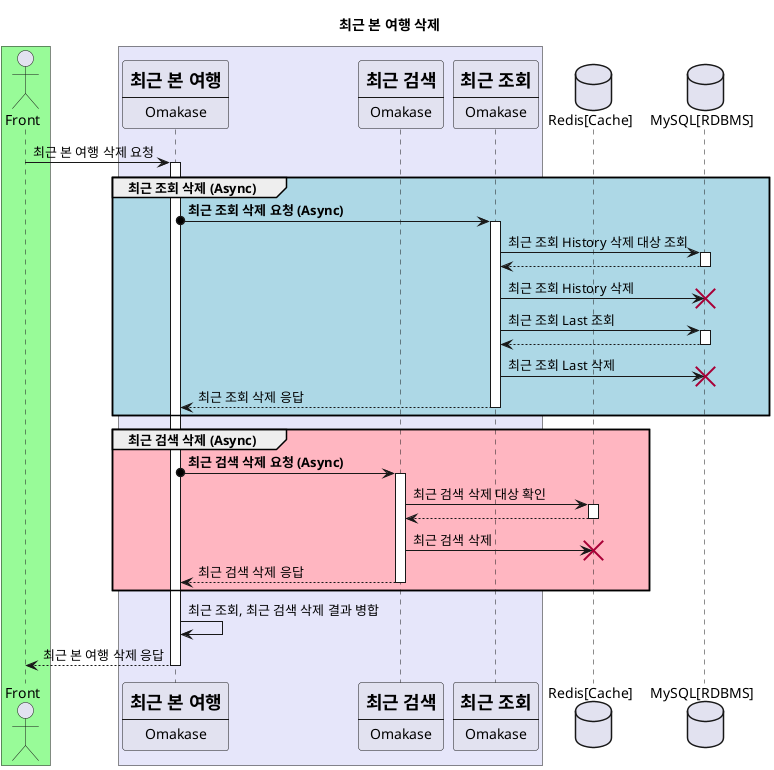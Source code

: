 @startuml

title **최근 본 여행 삭제**

box #PaleGreen
actor Front
end box
box #Lavender
participant RVT [
    =최근 본 여행
    ----
    Omakase
]
participant RS [
    =최근 검색
    ----
    Omakase
]
participant RV [
    =최근 조회
    ----
    Omakase
]
end box
database "Redis[Cache]" as Redis
database "MySQL[RDBMS]" as MySQL

Front -> RVT++: 최근 본 여행 삭제 요청

group #LightBlue 최근 조회 삭제 (Async)
    RVT o-> RV++: **최근 조회 삭제 요청 (Async)**
    RV -> MySQL++: 최근 조회 History 삭제 대상 조회
    RV <-- MySQL--
    RV -> MySQL!!: 최근 조회 History 삭제
    RV -> MySQL++: 최근 조회 Last 조회
    RV <-- MySQL--
    RV -> MySQL!!: 최근 조회 Last 삭제
    RVT <-- RV--: 최근 조회 삭제 응답
end
group #LightPink 최근 검색 삭제 (Async)
    RVT o-> RS++: **최근 검색 삭제 요청 (Async)**
    RS -> Redis++: 최근 검색 삭제 대상 확인
    RS <-- Redis--
    RS -> Redis!!: 최근 검색 삭제
    RVT <-- RS--: 최근 검색 삭제 응답
end

RVT -> RVT: 최근 조회, 최근 검색 삭제 결과 병합

Front <-- RVT--: 최근 본 여행 삭제 응답

@enduml